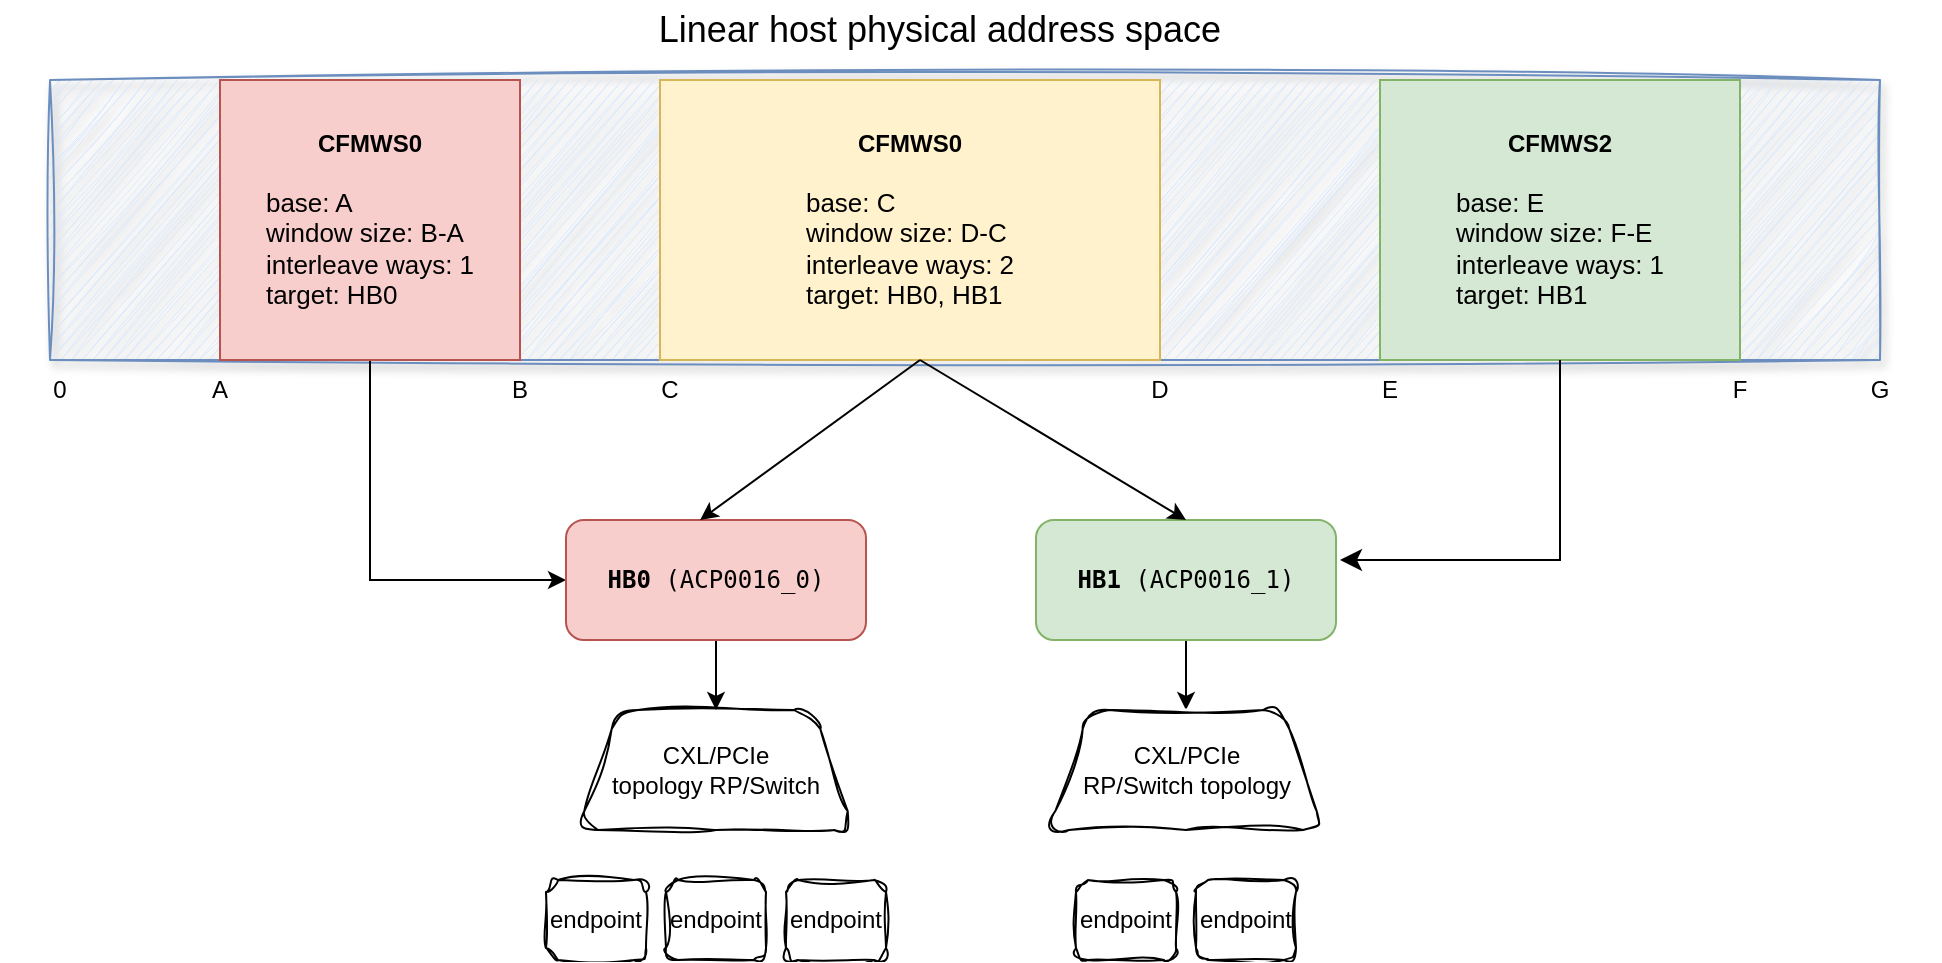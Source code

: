 <mxfile version="21.6.8" type="github">
  <diagram name="Page-1" id="10a91c8b-09ff-31b1-d368-03940ed4cc9e">
    <mxGraphModel dx="1434" dy="798" grid="1" gridSize="10" guides="1" tooltips="1" connect="1" arrows="1" fold="1" page="1" pageScale="1" pageWidth="1100" pageHeight="850" background="none" math="0" shadow="0">
      <root>
        <mxCell id="0" />
        <mxCell id="1" parent="0" />
        <mxCell id="62893188c0fa7362-2" value="" style="whiteSpace=wrap;html=1;rounded=0;shadow=1;labelBackgroundColor=none;strokeWidth=1;fontFamily=Verdana;fontSize=12;align=center;fillColor=#dae8fc;strokeColor=#6c8ebf;sketch=1;curveFitting=1;jiggle=2;" parent="1" vertex="1">
          <mxGeometry x="105" y="60" width="915" height="140" as="geometry" />
        </mxCell>
        <mxCell id="xX52NRWyYrMD9gy6yuDu-185" style="edgeStyle=orthogonalEdgeStyle;rounded=0;orthogonalLoop=1;jettySize=auto;html=1;exitX=0.5;exitY=1;exitDx=0;exitDy=0;entryX=0;entryY=0.5;entryDx=0;entryDy=0;" edge="1" parent="1" source="xX52NRWyYrMD9gy6yuDu-1" target="xX52NRWyYrMD9gy6yuDu-176">
          <mxGeometry relative="1" as="geometry" />
        </mxCell>
        <mxCell id="xX52NRWyYrMD9gy6yuDu-1" value="&lt;b&gt;CFMWS0&lt;br&gt;&lt;/b&gt;&lt;br&gt;&lt;div style=&quot;text-align: left; font-size: 13px;&quot;&gt;&lt;span style=&quot;background-color: initial;&quot;&gt;&lt;font style=&quot;font-size: 13px;&quot;&gt;base: A&lt;/font&gt;&lt;/span&gt;&lt;/div&gt;&lt;div style=&quot;text-align: left; font-size: 13px;&quot;&gt;&lt;span style=&quot;background-color: initial;&quot;&gt;&lt;font style=&quot;font-size: 13px;&quot;&gt;window size: B-A&lt;/font&gt;&lt;/span&gt;&lt;/div&gt;&lt;div style=&quot;text-align: left; font-size: 13px;&quot;&gt;interleave ways: 1&lt;/div&gt;&lt;div style=&quot;text-align: left; font-size: 13px;&quot;&gt;&lt;span style=&quot;background-color: initial;&quot;&gt;target: HB0&lt;/span&gt;&lt;br&gt;&lt;/div&gt;" style="rounded=0;whiteSpace=wrap;html=1;fillColor=#f8cecc;strokeColor=#b85450;" vertex="1" parent="1">
          <mxGeometry x="190" y="60" width="150" height="140" as="geometry" />
        </mxCell>
        <mxCell id="xX52NRWyYrMD9gy6yuDu-7" value="&lt;font style=&quot;font-size: 18px;&quot;&gt;Linear host physical address space&lt;/font&gt;" style="text;html=1;strokeColor=none;fillColor=none;align=center;verticalAlign=middle;whiteSpace=wrap;rounded=0;" vertex="1" parent="1">
          <mxGeometry x="330" y="20" width="440" height="30" as="geometry" />
        </mxCell>
        <mxCell id="xX52NRWyYrMD9gy6yuDu-16" value="0" style="text;strokeColor=none;align=center;fillColor=none;html=1;verticalAlign=middle;whiteSpace=wrap;rounded=0;" vertex="1" parent="1">
          <mxGeometry x="80" y="200" width="60" height="30" as="geometry" />
        </mxCell>
        <mxCell id="xX52NRWyYrMD9gy6yuDu-17" value="A" style="text;strokeColor=none;align=center;fillColor=none;html=1;verticalAlign=middle;whiteSpace=wrap;rounded=0;" vertex="1" parent="1">
          <mxGeometry x="160" y="200" width="60" height="30" as="geometry" />
        </mxCell>
        <mxCell id="xX52NRWyYrMD9gy6yuDu-18" value="B" style="text;strokeColor=none;align=center;fillColor=none;html=1;verticalAlign=middle;whiteSpace=wrap;rounded=0;" vertex="1" parent="1">
          <mxGeometry x="310" y="200" width="60" height="30" as="geometry" />
        </mxCell>
        <mxCell id="xX52NRWyYrMD9gy6yuDu-19" value="C" style="text;strokeColor=none;align=center;fillColor=none;html=1;verticalAlign=middle;whiteSpace=wrap;rounded=0;" vertex="1" parent="1">
          <mxGeometry x="385" y="200" width="60" height="30" as="geometry" />
        </mxCell>
        <mxCell id="xX52NRWyYrMD9gy6yuDu-20" value="D" style="text;strokeColor=none;align=center;fillColor=none;html=1;verticalAlign=middle;whiteSpace=wrap;rounded=0;" vertex="1" parent="1">
          <mxGeometry x="630" y="200" width="60" height="30" as="geometry" />
        </mxCell>
        <mxCell id="xX52NRWyYrMD9gy6yuDu-21" value="E" style="text;strokeColor=none;align=center;fillColor=none;html=1;verticalAlign=middle;whiteSpace=wrap;rounded=0;" vertex="1" parent="1">
          <mxGeometry x="745" y="200" width="60" height="30" as="geometry" />
        </mxCell>
        <mxCell id="xX52NRWyYrMD9gy6yuDu-22" value="F" style="text;strokeColor=none;align=center;fillColor=none;html=1;verticalAlign=middle;whiteSpace=wrap;rounded=0;" vertex="1" parent="1">
          <mxGeometry x="920" y="200" width="60" height="30" as="geometry" />
        </mxCell>
        <mxCell id="xX52NRWyYrMD9gy6yuDu-23" value="G" style="text;strokeColor=none;align=center;fillColor=none;html=1;verticalAlign=middle;whiteSpace=wrap;rounded=0;" vertex="1" parent="1">
          <mxGeometry x="990" y="200" width="60" height="30" as="geometry" />
        </mxCell>
        <mxCell id="xX52NRWyYrMD9gy6yuDu-24" value="&lt;b&gt;CFMWS2&lt;br&gt;&lt;/b&gt;&lt;br&gt;&lt;div style=&quot;text-align: left; font-size: 13px;&quot;&gt;&lt;span style=&quot;background-color: initial;&quot;&gt;&lt;font style=&quot;font-size: 13px;&quot;&gt;base: E&lt;/font&gt;&lt;/span&gt;&lt;/div&gt;&lt;div style=&quot;text-align: left; font-size: 13px;&quot;&gt;&lt;span style=&quot;background-color: initial;&quot;&gt;&lt;font style=&quot;font-size: 13px;&quot;&gt;window size: F-E&lt;/font&gt;&lt;/span&gt;&lt;/div&gt;&lt;div style=&quot;text-align: left; font-size: 13px;&quot;&gt;&lt;span style=&quot;background-color: initial;&quot;&gt;&lt;font style=&quot;font-size: 13px;&quot;&gt;interleave ways: 1&lt;/font&gt;&lt;/span&gt;&lt;/div&gt;&lt;div style=&quot;text-align: left; font-size: 13px;&quot;&gt;&lt;span style=&quot;background-color: initial;&quot;&gt;target: HB1&lt;/span&gt;&lt;br&gt;&lt;/div&gt;" style="rounded=0;whiteSpace=wrap;html=1;fillColor=#d5e8d4;strokeColor=#82b366;" vertex="1" parent="1">
          <mxGeometry x="770" y="60" width="180" height="140" as="geometry" />
        </mxCell>
        <mxCell id="xX52NRWyYrMD9gy6yuDu-25" value="&lt;b&gt;CFMWS0&lt;br&gt;&lt;/b&gt;&lt;br&gt;&lt;div style=&quot;text-align: left; font-size: 13px;&quot;&gt;&lt;span style=&quot;background-color: initial;&quot;&gt;&lt;font style=&quot;font-size: 13px;&quot;&gt;base: C&lt;/font&gt;&lt;/span&gt;&lt;/div&gt;&lt;div style=&quot;text-align: left; font-size: 13px;&quot;&gt;&lt;span style=&quot;background-color: initial;&quot;&gt;&lt;font style=&quot;font-size: 13px;&quot;&gt;window size: D-C&lt;/font&gt;&lt;/span&gt;&lt;/div&gt;&lt;div style=&quot;text-align: left; font-size: 13px;&quot;&gt;&lt;span style=&quot;background-color: initial;&quot;&gt;&lt;font style=&quot;font-size: 13px;&quot;&gt;interleave ways: 2&lt;/font&gt;&lt;/span&gt;&lt;/div&gt;&lt;div style=&quot;text-align: left; font-size: 13px;&quot;&gt;&lt;span style=&quot;background-color: initial;&quot;&gt;target: HB0, HB1&lt;/span&gt;&lt;br&gt;&lt;/div&gt;" style="rounded=0;whiteSpace=wrap;html=1;fillColor=#fff2cc;strokeColor=#d6b656;" vertex="1" parent="1">
          <mxGeometry x="410" y="60" width="250" height="140" as="geometry" />
        </mxCell>
        <mxCell id="xX52NRWyYrMD9gy6yuDu-158" value="" style="edgeStyle=orthogonalEdgeStyle;rounded=0;orthogonalLoop=1;jettySize=auto;html=1;" edge="1" parent="1" source="xX52NRWyYrMD9gy6yuDu-155" target="xX52NRWyYrMD9gy6yuDu-157">
          <mxGeometry relative="1" as="geometry" />
        </mxCell>
        <mxCell id="xX52NRWyYrMD9gy6yuDu-155" value="&lt;pre&gt;&lt;b&gt;HB1&lt;/b&gt; (ACP0016_1)&lt;/pre&gt;" style="rounded=1;whiteSpace=wrap;html=1;fillColor=#d5e8d4;strokeColor=#82b366;" vertex="1" parent="1">
          <mxGeometry x="598" y="280" width="150" height="60" as="geometry" />
        </mxCell>
        <mxCell id="xX52NRWyYrMD9gy6yuDu-157" value="CXL/PCIe &lt;br&gt;RP/Switch topology" style="shape=trapezoid;perimeter=trapezoidPerimeter;whiteSpace=wrap;html=1;fixedSize=1;rounded=1;sketch=1;curveFitting=1;jiggle=2;" vertex="1" parent="1">
          <mxGeometry x="604.5" y="375" width="137" height="60" as="geometry" />
        </mxCell>
        <mxCell id="xX52NRWyYrMD9gy6yuDu-169" value="endpoint" style="rounded=1;whiteSpace=wrap;html=1;sketch=1;curveFitting=1;jiggle=2;" vertex="1" parent="1">
          <mxGeometry x="618" y="460" width="50" height="40" as="geometry" />
        </mxCell>
        <mxCell id="xX52NRWyYrMD9gy6yuDu-170" value="endpoint" style="rounded=1;whiteSpace=wrap;html=1;sketch=1;curveFitting=1;jiggle=2;" vertex="1" parent="1">
          <mxGeometry x="678" y="460" width="50" height="40" as="geometry" />
        </mxCell>
        <mxCell id="xX52NRWyYrMD9gy6yuDu-175" value="" style="edgeStyle=orthogonalEdgeStyle;rounded=0;orthogonalLoop=1;jettySize=auto;html=1;" edge="1" parent="1" source="xX52NRWyYrMD9gy6yuDu-176" target="xX52NRWyYrMD9gy6yuDu-177">
          <mxGeometry relative="1" as="geometry" />
        </mxCell>
        <mxCell id="xX52NRWyYrMD9gy6yuDu-176" value="&lt;pre&gt;&lt;b&gt;HB0&lt;/b&gt; (ACP0016_0)&lt;/pre&gt;" style="rounded=1;whiteSpace=wrap;html=1;fillColor=#f8cecc;strokeColor=#b85450;" vertex="1" parent="1">
          <mxGeometry x="363" y="280" width="150" height="60" as="geometry" />
        </mxCell>
        <mxCell id="xX52NRWyYrMD9gy6yuDu-177" value="CXL/PCIe &lt;br&gt;topology RP/Switch" style="shape=trapezoid;perimeter=trapezoidPerimeter;whiteSpace=wrap;html=1;fixedSize=1;rounded=1;sketch=1;curveFitting=1;jiggle=2;" vertex="1" parent="1">
          <mxGeometry x="369" y="375" width="138" height="60" as="geometry" />
        </mxCell>
        <mxCell id="xX52NRWyYrMD9gy6yuDu-178" value="endpoint" style="rounded=1;whiteSpace=wrap;html=1;sketch=1;curveFitting=1;jiggle=2;" vertex="1" parent="1">
          <mxGeometry x="413" y="460" width="50" height="40" as="geometry" />
        </mxCell>
        <mxCell id="xX52NRWyYrMD9gy6yuDu-179" value="endpoint" style="rounded=1;whiteSpace=wrap;html=1;sketch=1;curveFitting=1;jiggle=2;" vertex="1" parent="1">
          <mxGeometry x="473" y="460" width="50" height="40" as="geometry" />
        </mxCell>
        <mxCell id="xX52NRWyYrMD9gy6yuDu-180" value="endpoint" style="rounded=1;whiteSpace=wrap;html=1;sketch=1;curveFitting=1;jiggle=2;" vertex="1" parent="1">
          <mxGeometry x="353" y="460" width="50" height="40" as="geometry" />
        </mxCell>
        <mxCell id="xX52NRWyYrMD9gy6yuDu-187" value="" style="edgeStyle=segmentEdgeStyle;endArrow=classic;html=1;curved=0;rounded=0;endSize=8;startSize=8;exitX=0.5;exitY=1;exitDx=0;exitDy=0;" edge="1" parent="1" source="xX52NRWyYrMD9gy6yuDu-24">
          <mxGeometry width="50" height="50" relative="1" as="geometry">
            <mxPoint x="880" y="270" as="sourcePoint" />
            <mxPoint x="750" y="300" as="targetPoint" />
            <Array as="points">
              <mxPoint x="860" y="300" />
            </Array>
          </mxGeometry>
        </mxCell>
        <mxCell id="xX52NRWyYrMD9gy6yuDu-188" value="" style="endArrow=classic;html=1;rounded=0;entryX=0.447;entryY=0;entryDx=0;entryDy=0;entryPerimeter=0;" edge="1" parent="1" target="xX52NRWyYrMD9gy6yuDu-176">
          <mxGeometry width="50" height="50" relative="1" as="geometry">
            <mxPoint x="540" y="200" as="sourcePoint" />
            <mxPoint x="650" y="280" as="targetPoint" />
          </mxGeometry>
        </mxCell>
        <mxCell id="xX52NRWyYrMD9gy6yuDu-189" value="" style="endArrow=classic;html=1;rounded=0;entryX=0.5;entryY=0;entryDx=0;entryDy=0;" edge="1" parent="1" target="xX52NRWyYrMD9gy6yuDu-155">
          <mxGeometry width="50" height="50" relative="1" as="geometry">
            <mxPoint x="540" y="200" as="sourcePoint" />
            <mxPoint x="440" y="290" as="targetPoint" />
          </mxGeometry>
        </mxCell>
      </root>
    </mxGraphModel>
  </diagram>
</mxfile>
